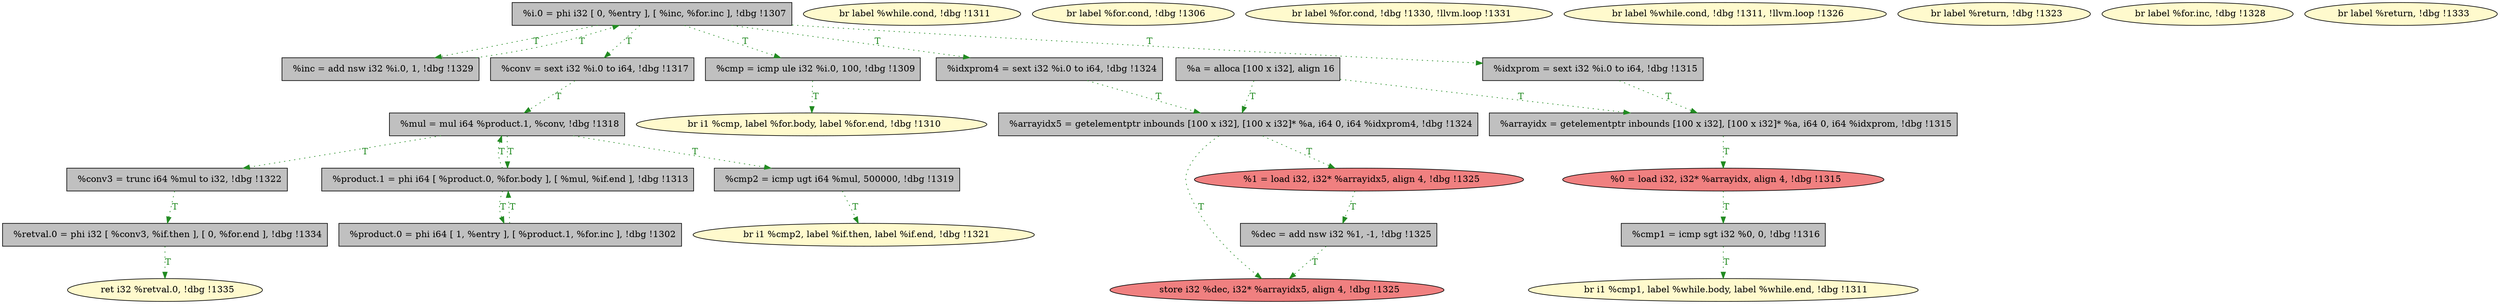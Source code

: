 
digraph G {


node45 [fillcolor=grey,label="  %cmp2 = icmp ugt i64 %mul, 500000, !dbg !1319",shape=rectangle,style=filled ]
node44 [fillcolor=grey,label="  %conv = sext i32 %i.0 to i64, !dbg !1317",shape=rectangle,style=filled ]
node42 [fillcolor=grey,label="  %inc = add nsw i32 %i.0, 1, !dbg !1329",shape=rectangle,style=filled ]
node40 [fillcolor=grey,label="  %cmp = icmp ule i32 %i.0, 100, !dbg !1309",shape=rectangle,style=filled ]
node38 [fillcolor=lightcoral,label="  %0 = load i32, i32* %arrayidx, align 4, !dbg !1315",shape=ellipse,style=filled ]
node43 [fillcolor=lemonchiffon,label="  br label %while.cond, !dbg !1311",shape=ellipse,style=filled ]
node41 [fillcolor=grey,label="  %cmp1 = icmp sgt i32 %0, 0, !dbg !1316",shape=rectangle,style=filled ]
node37 [fillcolor=grey,label="  %product.1 = phi i64 [ %product.0, %for.body ], [ %mul, %if.end ], !dbg !1313",shape=rectangle,style=filled ]
node34 [fillcolor=lemonchiffon,label="  br i1 %cmp, label %for.body, label %for.end, !dbg !1310",shape=ellipse,style=filled ]
node32 [fillcolor=lemonchiffon,label="  br i1 %cmp2, label %if.then, label %if.end, !dbg !1321",shape=ellipse,style=filled ]
node19 [fillcolor=grey,label="  %dec = add nsw i32 %1, -1, !dbg !1325",shape=rectangle,style=filled ]
node24 [fillcolor=lightcoral,label="  %1 = load i32, i32* %arrayidx5, align 4, !dbg !1325",shape=ellipse,style=filled ]
node18 [fillcolor=lightcoral,label="  store i32 %dec, i32* %arrayidx5, align 4, !dbg !1325",shape=ellipse,style=filled ]
node33 [fillcolor=lemonchiffon,label="  br label %for.cond, !dbg !1306",shape=ellipse,style=filled ]
node22 [fillcolor=grey,label="  %idxprom4 = sext i32 %i.0 to i64, !dbg !1324",shape=rectangle,style=filled ]
node39 [fillcolor=lemonchiffon,label="  br label %for.cond, !dbg !1330, !llvm.loop !1331",shape=ellipse,style=filled ]
node31 [fillcolor=grey,label="  %i.0 = phi i32 [ 0, %entry ], [ %inc, %for.inc ], !dbg !1307",shape=rectangle,style=filled ]
node17 [fillcolor=lemonchiffon,label="  br label %while.cond, !dbg !1311, !llvm.loop !1326",shape=ellipse,style=filled ]
node23 [fillcolor=lemonchiffon,label="  br label %return, !dbg !1323",shape=ellipse,style=filled ]
node20 [fillcolor=lemonchiffon,label="  br label %for.inc, !dbg !1328",shape=ellipse,style=filled ]
node29 [fillcolor=grey,label="  %idxprom = sext i32 %i.0 to i64, !dbg !1315",shape=rectangle,style=filled ]
node35 [fillcolor=lemonchiffon,label="  br i1 %cmp1, label %while.body, label %while.end, !dbg !1311",shape=ellipse,style=filled ]
node21 [fillcolor=grey,label="  %arrayidx5 = getelementptr inbounds [100 x i32], [100 x i32]* %a, i64 0, i64 %idxprom4, !dbg !1324",shape=rectangle,style=filled ]
node25 [fillcolor=grey,label="  %conv3 = trunc i64 %mul to i32, !dbg !1322",shape=rectangle,style=filled ]
node15 [fillcolor=grey,label="  %retval.0 = phi i32 [ %conv3, %if.then ], [ 0, %for.end ], !dbg !1334",shape=rectangle,style=filled ]
node26 [fillcolor=grey,label="  %mul = mul i64 %product.1, %conv, !dbg !1318",shape=rectangle,style=filled ]
node36 [fillcolor=grey,label="  %arrayidx = getelementptr inbounds [100 x i32], [100 x i32]* %a, i64 0, i64 %idxprom, !dbg !1315",shape=rectangle,style=filled ]
node16 [fillcolor=lemonchiffon,label="  br label %return, !dbg !1333",shape=ellipse,style=filled ]
node27 [fillcolor=grey,label="  %a = alloca [100 x i32], align 16",shape=rectangle,style=filled ]
node28 [fillcolor=grey,label="  %product.0 = phi i64 [ 1, %entry ], [ %product.1, %for.inc ], !dbg !1302",shape=rectangle,style=filled ]
node30 [fillcolor=lemonchiffon,label="  ret i32 %retval.0, !dbg !1335",shape=ellipse,style=filled ]

node31->node42 [style=dotted,color=forestgreen,label="T",fontcolor=forestgreen ]
node21->node18 [style=dotted,color=forestgreen,label="T",fontcolor=forestgreen ]
node29->node36 [style=dotted,color=forestgreen,label="T",fontcolor=forestgreen ]
node31->node22 [style=dotted,color=forestgreen,label="T",fontcolor=forestgreen ]
node26->node25 [style=dotted,color=forestgreen,label="T",fontcolor=forestgreen ]
node26->node37 [style=dotted,color=forestgreen,label="T",fontcolor=forestgreen ]
node15->node30 [style=dotted,color=forestgreen,label="T",fontcolor=forestgreen ]
node26->node45 [style=dotted,color=forestgreen,label="T",fontcolor=forestgreen ]
node38->node41 [style=dotted,color=forestgreen,label="T",fontcolor=forestgreen ]
node31->node29 [style=dotted,color=forestgreen,label="T",fontcolor=forestgreen ]
node27->node21 [style=dotted,color=forestgreen,label="T",fontcolor=forestgreen ]
node36->node38 [style=dotted,color=forestgreen,label="T",fontcolor=forestgreen ]
node27->node36 [style=dotted,color=forestgreen,label="T",fontcolor=forestgreen ]
node25->node15 [style=dotted,color=forestgreen,label="T",fontcolor=forestgreen ]
node37->node26 [style=dotted,color=forestgreen,label="T",fontcolor=forestgreen ]
node31->node44 [style=dotted,color=forestgreen,label="T",fontcolor=forestgreen ]
node42->node31 [style=dotted,color=forestgreen,label="T",fontcolor=forestgreen ]
node24->node19 [style=dotted,color=forestgreen,label="T",fontcolor=forestgreen ]
node44->node26 [style=dotted,color=forestgreen,label="T",fontcolor=forestgreen ]
node28->node37 [style=dotted,color=forestgreen,label="T",fontcolor=forestgreen ]
node37->node28 [style=dotted,color=forestgreen,label="T",fontcolor=forestgreen ]
node19->node18 [style=dotted,color=forestgreen,label="T",fontcolor=forestgreen ]
node40->node34 [style=dotted,color=forestgreen,label="T",fontcolor=forestgreen ]
node22->node21 [style=dotted,color=forestgreen,label="T",fontcolor=forestgreen ]
node21->node24 [style=dotted,color=forestgreen,label="T",fontcolor=forestgreen ]
node41->node35 [style=dotted,color=forestgreen,label="T",fontcolor=forestgreen ]
node31->node40 [style=dotted,color=forestgreen,label="T",fontcolor=forestgreen ]
node45->node32 [style=dotted,color=forestgreen,label="T",fontcolor=forestgreen ]


}
